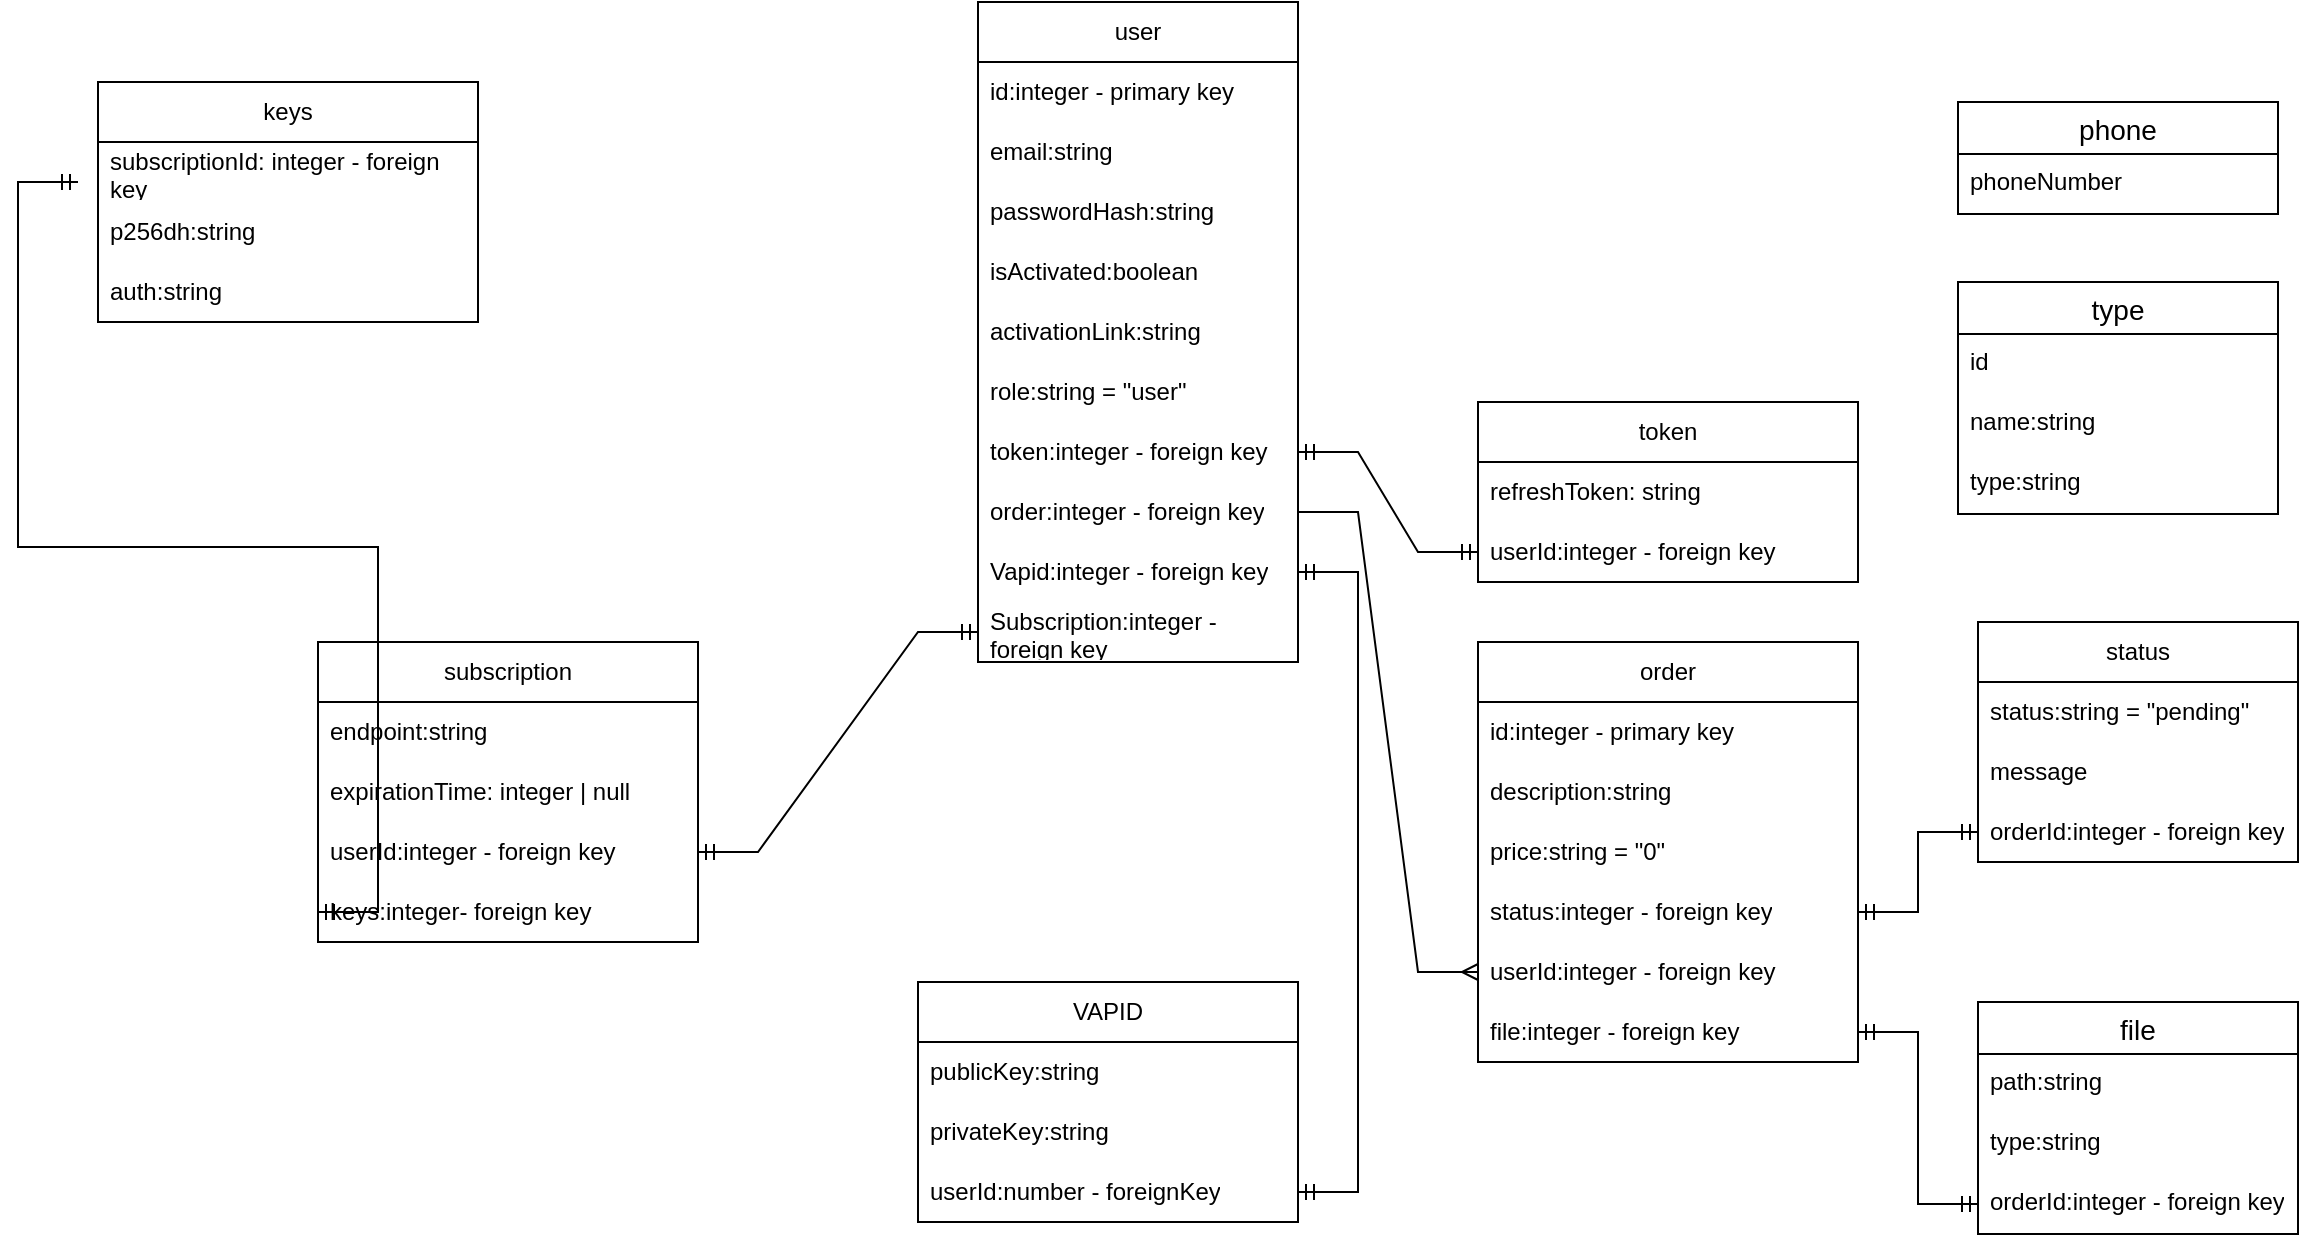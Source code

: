 <mxfile version="24.0.2" type="device">
  <diagram name="Страница — 1" id="gTdJSwfXzqmXzZ21ZI_9">
    <mxGraphModel dx="2514" dy="878" grid="1" gridSize="10" guides="1" tooltips="1" connect="1" arrows="1" fold="1" page="1" pageScale="1" pageWidth="827" pageHeight="1169" math="0" shadow="0">
      <root>
        <mxCell id="0" />
        <mxCell id="1" parent="0" />
        <mxCell id="p7Kg5yoa8YTuLf5j8TlL-1" value="user" style="swimlane;fontStyle=0;childLayout=stackLayout;horizontal=1;startSize=30;horizontalStack=0;resizeParent=1;resizeParentMax=0;resizeLast=0;collapsible=1;marginBottom=0;whiteSpace=wrap;html=1;" parent="1" vertex="1">
          <mxGeometry x="140" y="90" width="160" height="330" as="geometry" />
        </mxCell>
        <mxCell id="p7Kg5yoa8YTuLf5j8TlL-2" value="id:integer - primary key" style="text;strokeColor=none;fillColor=none;align=left;verticalAlign=middle;spacingLeft=4;spacingRight=4;overflow=hidden;points=[[0,0.5],[1,0.5]];portConstraint=eastwest;rotatable=0;whiteSpace=wrap;html=1;" parent="p7Kg5yoa8YTuLf5j8TlL-1" vertex="1">
          <mxGeometry y="30" width="160" height="30" as="geometry" />
        </mxCell>
        <mxCell id="p7Kg5yoa8YTuLf5j8TlL-3" value="email:string" style="text;strokeColor=none;fillColor=none;align=left;verticalAlign=middle;spacingLeft=4;spacingRight=4;overflow=hidden;points=[[0,0.5],[1,0.5]];portConstraint=eastwest;rotatable=0;whiteSpace=wrap;html=1;" parent="p7Kg5yoa8YTuLf5j8TlL-1" vertex="1">
          <mxGeometry y="60" width="160" height="30" as="geometry" />
        </mxCell>
        <mxCell id="p7Kg5yoa8YTuLf5j8TlL-4" value="passwordHash:string" style="text;strokeColor=none;fillColor=none;align=left;verticalAlign=middle;spacingLeft=4;spacingRight=4;overflow=hidden;points=[[0,0.5],[1,0.5]];portConstraint=eastwest;rotatable=0;whiteSpace=wrap;html=1;" parent="p7Kg5yoa8YTuLf5j8TlL-1" vertex="1">
          <mxGeometry y="90" width="160" height="30" as="geometry" />
        </mxCell>
        <mxCell id="p7Kg5yoa8YTuLf5j8TlL-5" value="isActivated:boolean" style="text;strokeColor=none;fillColor=none;align=left;verticalAlign=middle;spacingLeft=4;spacingRight=4;overflow=hidden;points=[[0,0.5],[1,0.5]];portConstraint=eastwest;rotatable=0;whiteSpace=wrap;html=1;" parent="p7Kg5yoa8YTuLf5j8TlL-1" vertex="1">
          <mxGeometry y="120" width="160" height="30" as="geometry" />
        </mxCell>
        <mxCell id="p7Kg5yoa8YTuLf5j8TlL-6" value="activationLink:string" style="text;strokeColor=none;fillColor=none;align=left;verticalAlign=middle;spacingLeft=4;spacingRight=4;overflow=hidden;points=[[0,0.5],[1,0.5]];portConstraint=eastwest;rotatable=0;whiteSpace=wrap;html=1;" parent="p7Kg5yoa8YTuLf5j8TlL-1" vertex="1">
          <mxGeometry y="150" width="160" height="30" as="geometry" />
        </mxCell>
        <mxCell id="p7Kg5yoa8YTuLf5j8TlL-13" value="role:string = &quot;user&quot;" style="text;strokeColor=none;fillColor=none;align=left;verticalAlign=middle;spacingLeft=4;spacingRight=4;overflow=hidden;points=[[0,0.5],[1,0.5]];portConstraint=eastwest;rotatable=0;whiteSpace=wrap;html=1;" parent="p7Kg5yoa8YTuLf5j8TlL-1" vertex="1">
          <mxGeometry y="180" width="160" height="30" as="geometry" />
        </mxCell>
        <mxCell id="p7Kg5yoa8YTuLf5j8TlL-7" value="token:integer - foreign key" style="text;strokeColor=none;fillColor=none;align=left;verticalAlign=middle;spacingLeft=4;spacingRight=4;overflow=hidden;points=[[0,0.5],[1,0.5]];portConstraint=eastwest;rotatable=0;whiteSpace=wrap;html=1;" parent="p7Kg5yoa8YTuLf5j8TlL-1" vertex="1">
          <mxGeometry y="210" width="160" height="30" as="geometry" />
        </mxCell>
        <mxCell id="p7Kg5yoa8YTuLf5j8TlL-23" value="order:integer - foreign key" style="text;strokeColor=none;fillColor=none;align=left;verticalAlign=middle;spacingLeft=4;spacingRight=4;overflow=hidden;points=[[0,0.5],[1,0.5]];portConstraint=eastwest;rotatable=0;whiteSpace=wrap;html=1;" parent="p7Kg5yoa8YTuLf5j8TlL-1" vertex="1">
          <mxGeometry y="240" width="160" height="30" as="geometry" />
        </mxCell>
        <mxCell id="2ko2q5zaRerdm5F42M9j-7" value="Vapid:integer - foreign key" style="text;strokeColor=none;fillColor=none;align=left;verticalAlign=middle;spacingLeft=4;spacingRight=4;overflow=hidden;points=[[0,0.5],[1,0.5]];portConstraint=eastwest;rotatable=0;whiteSpace=wrap;html=1;" vertex="1" parent="p7Kg5yoa8YTuLf5j8TlL-1">
          <mxGeometry y="270" width="160" height="30" as="geometry" />
        </mxCell>
        <mxCell id="2ko2q5zaRerdm5F42M9j-14" value="Subscription:integer - foreign key" style="text;strokeColor=none;fillColor=none;align=left;verticalAlign=middle;spacingLeft=4;spacingRight=4;overflow=hidden;points=[[0,0.5],[1,0.5]];portConstraint=eastwest;rotatable=0;whiteSpace=wrap;html=1;" vertex="1" parent="p7Kg5yoa8YTuLf5j8TlL-1">
          <mxGeometry y="300" width="160" height="30" as="geometry" />
        </mxCell>
        <mxCell id="p7Kg5yoa8YTuLf5j8TlL-8" value="token" style="swimlane;fontStyle=0;childLayout=stackLayout;horizontal=1;startSize=30;horizontalStack=0;resizeParent=1;resizeParentMax=0;resizeLast=0;collapsible=1;marginBottom=0;whiteSpace=wrap;html=1;" parent="1" vertex="1">
          <mxGeometry x="390" y="290" width="190" height="90" as="geometry" />
        </mxCell>
        <mxCell id="p7Kg5yoa8YTuLf5j8TlL-9" value="refreshToken: string" style="text;strokeColor=none;fillColor=none;align=left;verticalAlign=middle;spacingLeft=4;spacingRight=4;overflow=hidden;points=[[0,0.5],[1,0.5]];portConstraint=eastwest;rotatable=0;whiteSpace=wrap;html=1;" parent="p7Kg5yoa8YTuLf5j8TlL-8" vertex="1">
          <mxGeometry y="30" width="190" height="30" as="geometry" />
        </mxCell>
        <mxCell id="p7Kg5yoa8YTuLf5j8TlL-10" value="userId:integer - foreign key" style="text;strokeColor=none;fillColor=none;align=left;verticalAlign=middle;spacingLeft=4;spacingRight=4;overflow=hidden;points=[[0,0.5],[1,0.5]];portConstraint=eastwest;rotatable=0;whiteSpace=wrap;html=1;" parent="p7Kg5yoa8YTuLf5j8TlL-8" vertex="1">
          <mxGeometry y="60" width="190" height="30" as="geometry" />
        </mxCell>
        <mxCell id="p7Kg5yoa8YTuLf5j8TlL-12" value="" style="edgeStyle=entityRelationEdgeStyle;fontSize=12;html=1;endArrow=ERmandOne;startArrow=ERmandOne;rounded=0;exitX=1;exitY=0.5;exitDx=0;exitDy=0;entryX=0;entryY=0.5;entryDx=0;entryDy=0;" parent="1" source="p7Kg5yoa8YTuLf5j8TlL-7" target="p7Kg5yoa8YTuLf5j8TlL-10" edge="1">
          <mxGeometry width="100" height="100" relative="1" as="geometry">
            <mxPoint x="250" y="460" as="sourcePoint" />
            <mxPoint x="350" y="360" as="targetPoint" />
          </mxGeometry>
        </mxCell>
        <mxCell id="p7Kg5yoa8YTuLf5j8TlL-14" value="order" style="swimlane;fontStyle=0;childLayout=stackLayout;horizontal=1;startSize=30;horizontalStack=0;resizeParent=1;resizeParentMax=0;resizeLast=0;collapsible=1;marginBottom=0;whiteSpace=wrap;html=1;" parent="1" vertex="1">
          <mxGeometry x="390" y="410" width="190" height="210" as="geometry" />
        </mxCell>
        <mxCell id="p7Kg5yoa8YTuLf5j8TlL-16" value="id:integer - primary key" style="text;strokeColor=none;fillColor=none;align=left;verticalAlign=middle;spacingLeft=4;spacingRight=4;overflow=hidden;points=[[0,0.5],[1,0.5]];portConstraint=eastwest;rotatable=0;whiteSpace=wrap;html=1;" parent="p7Kg5yoa8YTuLf5j8TlL-14" vertex="1">
          <mxGeometry y="30" width="190" height="30" as="geometry" />
        </mxCell>
        <mxCell id="p7Kg5yoa8YTuLf5j8TlL-20" value="description:string" style="text;strokeColor=none;fillColor=none;align=left;verticalAlign=middle;spacingLeft=4;spacingRight=4;overflow=hidden;points=[[0,0.5],[1,0.5]];portConstraint=eastwest;rotatable=0;whiteSpace=wrap;html=1;" parent="p7Kg5yoa8YTuLf5j8TlL-14" vertex="1">
          <mxGeometry y="60" width="190" height="30" as="geometry" />
        </mxCell>
        <mxCell id="p7Kg5yoa8YTuLf5j8TlL-18" value="price:string = &quot;0&quot;" style="text;strokeColor=none;fillColor=none;align=left;verticalAlign=middle;spacingLeft=4;spacingRight=4;overflow=hidden;points=[[0,0.5],[1,0.5]];portConstraint=eastwest;rotatable=0;whiteSpace=wrap;html=1;" parent="p7Kg5yoa8YTuLf5j8TlL-14" vertex="1">
          <mxGeometry y="90" width="190" height="30" as="geometry" />
        </mxCell>
        <mxCell id="p7Kg5yoa8YTuLf5j8TlL-19" value="status:integer - foreign key" style="text;strokeColor=none;fillColor=none;align=left;verticalAlign=middle;spacingLeft=4;spacingRight=4;overflow=hidden;points=[[0,0.5],[1,0.5]];portConstraint=eastwest;rotatable=0;whiteSpace=wrap;html=1;" parent="p7Kg5yoa8YTuLf5j8TlL-14" vertex="1">
          <mxGeometry y="120" width="190" height="30" as="geometry" />
        </mxCell>
        <mxCell id="p7Kg5yoa8YTuLf5j8TlL-22" value="userId:integer - foreign key" style="text;strokeColor=none;fillColor=none;align=left;verticalAlign=middle;spacingLeft=4;spacingRight=4;overflow=hidden;points=[[0,0.5],[1,0.5]];portConstraint=eastwest;rotatable=0;whiteSpace=wrap;html=1;" parent="p7Kg5yoa8YTuLf5j8TlL-14" vertex="1">
          <mxGeometry y="150" width="190" height="30" as="geometry" />
        </mxCell>
        <mxCell id="p7Kg5yoa8YTuLf5j8TlL-31" value="file:integer - foreign key" style="text;strokeColor=none;fillColor=none;align=left;verticalAlign=middle;spacingLeft=4;spacingRight=4;overflow=hidden;points=[[0,0.5],[1,0.5]];portConstraint=eastwest;rotatable=0;whiteSpace=wrap;html=1;" parent="p7Kg5yoa8YTuLf5j8TlL-14" vertex="1">
          <mxGeometry y="180" width="190" height="30" as="geometry" />
        </mxCell>
        <mxCell id="p7Kg5yoa8YTuLf5j8TlL-24" value="" style="edgeStyle=entityRelationEdgeStyle;fontSize=12;html=1;endArrow=ERmany;rounded=0;exitX=1;exitY=0.5;exitDx=0;exitDy=0;entryX=0;entryY=0.5;entryDx=0;entryDy=0;" parent="1" source="p7Kg5yoa8YTuLf5j8TlL-23" target="p7Kg5yoa8YTuLf5j8TlL-22" edge="1">
          <mxGeometry width="100" height="100" relative="1" as="geometry">
            <mxPoint x="10" y="510" as="sourcePoint" />
            <mxPoint x="410" y="530" as="targetPoint" />
          </mxGeometry>
        </mxCell>
        <mxCell id="p7Kg5yoa8YTuLf5j8TlL-25" value="file" style="swimlane;fontStyle=0;childLayout=stackLayout;horizontal=1;startSize=26;horizontalStack=0;resizeParent=1;resizeParentMax=0;resizeLast=0;collapsible=1;marginBottom=0;align=center;fontSize=14;" parent="1" vertex="1">
          <mxGeometry x="640" y="590" width="160" height="116" as="geometry" />
        </mxCell>
        <mxCell id="p7Kg5yoa8YTuLf5j8TlL-27" value="path:string" style="text;strokeColor=none;fillColor=none;spacingLeft=4;spacingRight=4;overflow=hidden;rotatable=0;points=[[0,0.5],[1,0.5]];portConstraint=eastwest;fontSize=12;whiteSpace=wrap;html=1;" parent="p7Kg5yoa8YTuLf5j8TlL-25" vertex="1">
          <mxGeometry y="26" width="160" height="30" as="geometry" />
        </mxCell>
        <mxCell id="p7Kg5yoa8YTuLf5j8TlL-28" value="type:string" style="text;strokeColor=none;fillColor=none;spacingLeft=4;spacingRight=4;overflow=hidden;rotatable=0;points=[[0,0.5],[1,0.5]];portConstraint=eastwest;fontSize=12;whiteSpace=wrap;html=1;" parent="p7Kg5yoa8YTuLf5j8TlL-25" vertex="1">
          <mxGeometry y="56" width="160" height="30" as="geometry" />
        </mxCell>
        <mxCell id="p7Kg5yoa8YTuLf5j8TlL-30" value="orderId:integer - foreign key" style="text;strokeColor=none;fillColor=none;spacingLeft=4;spacingRight=4;overflow=hidden;rotatable=0;points=[[0,0.5],[1,0.5]];portConstraint=eastwest;fontSize=12;whiteSpace=wrap;html=1;" parent="p7Kg5yoa8YTuLf5j8TlL-25" vertex="1">
          <mxGeometry y="86" width="160" height="30" as="geometry" />
        </mxCell>
        <mxCell id="p7Kg5yoa8YTuLf5j8TlL-32" value="" style="edgeStyle=entityRelationEdgeStyle;fontSize=12;html=1;endArrow=ERmandOne;startArrow=ERmandOne;rounded=0;exitX=1;exitY=0.5;exitDx=0;exitDy=0;entryX=0;entryY=0.5;entryDx=0;entryDy=0;" parent="1" source="p7Kg5yoa8YTuLf5j8TlL-31" target="p7Kg5yoa8YTuLf5j8TlL-30" edge="1">
          <mxGeometry width="100" height="100" relative="1" as="geometry">
            <mxPoint x="610" y="620" as="sourcePoint" />
            <mxPoint x="710" y="620" as="targetPoint" />
          </mxGeometry>
        </mxCell>
        <mxCell id="p7Kg5yoa8YTuLf5j8TlL-33" value="type" style="swimlane;fontStyle=0;childLayout=stackLayout;horizontal=1;startSize=26;horizontalStack=0;resizeParent=1;resizeParentMax=0;resizeLast=0;collapsible=1;marginBottom=0;align=center;fontSize=14;" parent="1" vertex="1">
          <mxGeometry x="630" y="230" width="160" height="116" as="geometry" />
        </mxCell>
        <mxCell id="p7Kg5yoa8YTuLf5j8TlL-34" value="id" style="text;strokeColor=none;fillColor=none;spacingLeft=4;spacingRight=4;overflow=hidden;rotatable=0;points=[[0,0.5],[1,0.5]];portConstraint=eastwest;fontSize=12;whiteSpace=wrap;html=1;" parent="p7Kg5yoa8YTuLf5j8TlL-33" vertex="1">
          <mxGeometry y="26" width="160" height="30" as="geometry" />
        </mxCell>
        <mxCell id="p7Kg5yoa8YTuLf5j8TlL-35" value="name:string" style="text;strokeColor=none;fillColor=none;spacingLeft=4;spacingRight=4;overflow=hidden;rotatable=0;points=[[0,0.5],[1,0.5]];portConstraint=eastwest;fontSize=12;whiteSpace=wrap;html=1;" parent="p7Kg5yoa8YTuLf5j8TlL-33" vertex="1">
          <mxGeometry y="56" width="160" height="30" as="geometry" />
        </mxCell>
        <mxCell id="GCnJyafbSZFMvFpCKdRQ-7" value="type:string" style="text;strokeColor=none;fillColor=none;spacingLeft=4;spacingRight=4;overflow=hidden;rotatable=0;points=[[0,0.5],[1,0.5]];portConstraint=eastwest;fontSize=12;whiteSpace=wrap;html=1;" parent="p7Kg5yoa8YTuLf5j8TlL-33" vertex="1">
          <mxGeometry y="86" width="160" height="30" as="geometry" />
        </mxCell>
        <mxCell id="p7Kg5yoa8YTuLf5j8TlL-37" value="phone" style="swimlane;fontStyle=0;childLayout=stackLayout;horizontal=1;startSize=26;horizontalStack=0;resizeParent=1;resizeParentMax=0;resizeLast=0;collapsible=1;marginBottom=0;align=center;fontSize=14;" parent="1" vertex="1">
          <mxGeometry x="630" y="140" width="160" height="56" as="geometry" />
        </mxCell>
        <mxCell id="p7Kg5yoa8YTuLf5j8TlL-38" value="phoneNumber" style="text;strokeColor=none;fillColor=none;spacingLeft=4;spacingRight=4;overflow=hidden;rotatable=0;points=[[0,0.5],[1,0.5]];portConstraint=eastwest;fontSize=12;whiteSpace=wrap;html=1;" parent="p7Kg5yoa8YTuLf5j8TlL-37" vertex="1">
          <mxGeometry y="26" width="160" height="30" as="geometry" />
        </mxCell>
        <mxCell id="GCnJyafbSZFMvFpCKdRQ-1" value="status" style="swimlane;fontStyle=0;childLayout=stackLayout;horizontal=1;startSize=30;horizontalStack=0;resizeParent=1;resizeParentMax=0;resizeLast=0;collapsible=1;marginBottom=0;whiteSpace=wrap;html=1;" parent="1" vertex="1">
          <mxGeometry x="640" y="400" width="160" height="120" as="geometry" />
        </mxCell>
        <mxCell id="GCnJyafbSZFMvFpCKdRQ-2" value="status:string = &quot;pending&quot;" style="text;strokeColor=none;fillColor=none;align=left;verticalAlign=middle;spacingLeft=4;spacingRight=4;overflow=hidden;points=[[0,0.5],[1,0.5]];portConstraint=eastwest;rotatable=0;whiteSpace=wrap;html=1;" parent="GCnJyafbSZFMvFpCKdRQ-1" vertex="1">
          <mxGeometry y="30" width="160" height="30" as="geometry" />
        </mxCell>
        <mxCell id="GCnJyafbSZFMvFpCKdRQ-3" value="message" style="text;strokeColor=none;fillColor=none;align=left;verticalAlign=middle;spacingLeft=4;spacingRight=4;overflow=hidden;points=[[0,0.5],[1,0.5]];portConstraint=eastwest;rotatable=0;whiteSpace=wrap;html=1;" parent="GCnJyafbSZFMvFpCKdRQ-1" vertex="1">
          <mxGeometry y="60" width="160" height="30" as="geometry" />
        </mxCell>
        <mxCell id="GCnJyafbSZFMvFpCKdRQ-6" value="orderId:integer - foreign key" style="text;strokeColor=none;fillColor=none;align=left;verticalAlign=middle;spacingLeft=4;spacingRight=4;overflow=hidden;points=[[0,0.5],[1,0.5]];portConstraint=eastwest;rotatable=0;whiteSpace=wrap;html=1;" parent="GCnJyafbSZFMvFpCKdRQ-1" vertex="1">
          <mxGeometry y="90" width="160" height="30" as="geometry" />
        </mxCell>
        <mxCell id="GCnJyafbSZFMvFpCKdRQ-5" value="" style="edgeStyle=entityRelationEdgeStyle;fontSize=12;html=1;endArrow=ERmandOne;startArrow=ERmandOne;rounded=0;exitX=0;exitY=0.5;exitDx=0;exitDy=0;entryX=1;entryY=0.5;entryDx=0;entryDy=0;" parent="1" source="GCnJyafbSZFMvFpCKdRQ-6" target="p7Kg5yoa8YTuLf5j8TlL-19" edge="1">
          <mxGeometry width="100" height="100" relative="1" as="geometry">
            <mxPoint x="310" y="690" as="sourcePoint" />
            <mxPoint x="410" y="690" as="targetPoint" />
          </mxGeometry>
        </mxCell>
        <mxCell id="2ko2q5zaRerdm5F42M9j-1" value="VAPID" style="swimlane;fontStyle=0;childLayout=stackLayout;horizontal=1;startSize=30;horizontalStack=0;resizeParent=1;resizeParentMax=0;resizeLast=0;collapsible=1;marginBottom=0;whiteSpace=wrap;html=1;" vertex="1" parent="1">
          <mxGeometry x="110" y="580" width="190" height="120" as="geometry" />
        </mxCell>
        <mxCell id="2ko2q5zaRerdm5F42M9j-2" value="publicKey:string" style="text;strokeColor=none;fillColor=none;align=left;verticalAlign=middle;spacingLeft=4;spacingRight=4;overflow=hidden;points=[[0,0.5],[1,0.5]];portConstraint=eastwest;rotatable=0;whiteSpace=wrap;html=1;" vertex="1" parent="2ko2q5zaRerdm5F42M9j-1">
          <mxGeometry y="30" width="190" height="30" as="geometry" />
        </mxCell>
        <mxCell id="2ko2q5zaRerdm5F42M9j-3" value="privateKey:string" style="text;strokeColor=none;fillColor=none;align=left;verticalAlign=middle;spacingLeft=4;spacingRight=4;overflow=hidden;points=[[0,0.5],[1,0.5]];portConstraint=eastwest;rotatable=0;whiteSpace=wrap;html=1;" vertex="1" parent="2ko2q5zaRerdm5F42M9j-1">
          <mxGeometry y="60" width="190" height="30" as="geometry" />
        </mxCell>
        <mxCell id="2ko2q5zaRerdm5F42M9j-5" value="userId:number - foreignKey" style="text;strokeColor=none;fillColor=none;align=left;verticalAlign=middle;spacingLeft=4;spacingRight=4;overflow=hidden;points=[[0,0.5],[1,0.5]];portConstraint=eastwest;rotatable=0;whiteSpace=wrap;html=1;" vertex="1" parent="2ko2q5zaRerdm5F42M9j-1">
          <mxGeometry y="90" width="190" height="30" as="geometry" />
        </mxCell>
        <mxCell id="2ko2q5zaRerdm5F42M9j-8" value="" style="edgeStyle=entityRelationEdgeStyle;fontSize=12;html=1;endArrow=ERmandOne;startArrow=ERmandOne;rounded=0;" edge="1" parent="1" source="2ko2q5zaRerdm5F42M9j-5" target="2ko2q5zaRerdm5F42M9j-7">
          <mxGeometry width="100" height="100" relative="1" as="geometry">
            <mxPoint x="280" y="620" as="sourcePoint" />
            <mxPoint x="370" y="670" as="targetPoint" />
          </mxGeometry>
        </mxCell>
        <mxCell id="2ko2q5zaRerdm5F42M9j-9" value="subscription" style="swimlane;fontStyle=0;childLayout=stackLayout;horizontal=1;startSize=30;horizontalStack=0;resizeParent=1;resizeParentMax=0;resizeLast=0;collapsible=1;marginBottom=0;whiteSpace=wrap;html=1;" vertex="1" parent="1">
          <mxGeometry x="-190" y="410" width="190" height="150" as="geometry" />
        </mxCell>
        <mxCell id="2ko2q5zaRerdm5F42M9j-10" value="endpoint:string" style="text;strokeColor=none;fillColor=none;align=left;verticalAlign=middle;spacingLeft=4;spacingRight=4;overflow=hidden;points=[[0,0.5],[1,0.5]];portConstraint=eastwest;rotatable=0;whiteSpace=wrap;html=1;" vertex="1" parent="2ko2q5zaRerdm5F42M9j-9">
          <mxGeometry y="30" width="190" height="30" as="geometry" />
        </mxCell>
        <mxCell id="2ko2q5zaRerdm5F42M9j-11" value="expirationTime: integer | null" style="text;strokeColor=none;fillColor=none;align=left;verticalAlign=middle;spacingLeft=4;spacingRight=4;overflow=hidden;points=[[0,0.5],[1,0.5]];portConstraint=eastwest;rotatable=0;whiteSpace=wrap;html=1;" vertex="1" parent="2ko2q5zaRerdm5F42M9j-9">
          <mxGeometry y="60" width="190" height="30" as="geometry" />
        </mxCell>
        <mxCell id="2ko2q5zaRerdm5F42M9j-12" value="userId:integer - foreign key" style="text;strokeColor=none;fillColor=none;align=left;verticalAlign=middle;spacingLeft=4;spacingRight=4;overflow=hidden;points=[[0,0.5],[1,0.5]];portConstraint=eastwest;rotatable=0;whiteSpace=wrap;html=1;" vertex="1" parent="2ko2q5zaRerdm5F42M9j-9">
          <mxGeometry y="90" width="190" height="30" as="geometry" />
        </mxCell>
        <mxCell id="2ko2q5zaRerdm5F42M9j-19" value="keys:integer- foreign key" style="text;strokeColor=none;fillColor=none;align=left;verticalAlign=middle;spacingLeft=4;spacingRight=4;overflow=hidden;points=[[0,0.5],[1,0.5]];portConstraint=eastwest;rotatable=0;whiteSpace=wrap;html=1;" vertex="1" parent="2ko2q5zaRerdm5F42M9j-9">
          <mxGeometry y="120" width="190" height="30" as="geometry" />
        </mxCell>
        <mxCell id="2ko2q5zaRerdm5F42M9j-13" value="" style="edgeStyle=entityRelationEdgeStyle;fontSize=12;html=1;endArrow=ERmandOne;startArrow=ERmandOne;rounded=0;exitX=1;exitY=0.5;exitDx=0;exitDy=0;entryX=0;entryY=0.5;entryDx=0;entryDy=0;" edge="1" parent="1" source="2ko2q5zaRerdm5F42M9j-12" target="2ko2q5zaRerdm5F42M9j-14">
          <mxGeometry width="100" height="100" relative="1" as="geometry">
            <mxPoint x="70" y="400" as="sourcePoint" />
            <mxPoint x="110" y="350" as="targetPoint" />
            <Array as="points">
              <mxPoint x="130" y="435" />
            </Array>
          </mxGeometry>
        </mxCell>
        <mxCell id="2ko2q5zaRerdm5F42M9j-15" value="keys" style="swimlane;fontStyle=0;childLayout=stackLayout;horizontal=1;startSize=30;horizontalStack=0;resizeParent=1;resizeParentMax=0;resizeLast=0;collapsible=1;marginBottom=0;whiteSpace=wrap;html=1;" vertex="1" parent="1">
          <mxGeometry x="-300" y="130" width="190" height="120" as="geometry" />
        </mxCell>
        <mxCell id="2ko2q5zaRerdm5F42M9j-16" value="subscriptionId: integer - foreign key" style="text;strokeColor=none;fillColor=none;align=left;verticalAlign=middle;spacingLeft=4;spacingRight=4;overflow=hidden;points=[[0,0.5],[1,0.5]];portConstraint=eastwest;rotatable=0;whiteSpace=wrap;html=1;" vertex="1" parent="2ko2q5zaRerdm5F42M9j-15">
          <mxGeometry y="30" width="190" height="30" as="geometry" />
        </mxCell>
        <mxCell id="2ko2q5zaRerdm5F42M9j-17" value="p256dh:string" style="text;strokeColor=none;fillColor=none;align=left;verticalAlign=middle;spacingLeft=4;spacingRight=4;overflow=hidden;points=[[0,0.5],[1,0.5]];portConstraint=eastwest;rotatable=0;whiteSpace=wrap;html=1;" vertex="1" parent="2ko2q5zaRerdm5F42M9j-15">
          <mxGeometry y="60" width="190" height="30" as="geometry" />
        </mxCell>
        <mxCell id="2ko2q5zaRerdm5F42M9j-18" value="auth:string" style="text;strokeColor=none;fillColor=none;align=left;verticalAlign=middle;spacingLeft=4;spacingRight=4;overflow=hidden;points=[[0,0.5],[1,0.5]];portConstraint=eastwest;rotatable=0;whiteSpace=wrap;html=1;" vertex="1" parent="2ko2q5zaRerdm5F42M9j-15">
          <mxGeometry y="90" width="190" height="30" as="geometry" />
        </mxCell>
        <mxCell id="2ko2q5zaRerdm5F42M9j-20" value="" style="edgeStyle=entityRelationEdgeStyle;fontSize=12;html=1;endArrow=ERmandOne;startArrow=ERmandOne;rounded=0;exitX=0;exitY=0.5;exitDx=0;exitDy=0;" edge="1" parent="1" source="2ko2q5zaRerdm5F42M9j-19">
          <mxGeometry width="100" height="100" relative="1" as="geometry">
            <mxPoint x="-180" y="180" as="sourcePoint" />
            <mxPoint x="-310" y="180" as="targetPoint" />
            <Array as="points">
              <mxPoint x="-120" y="210" />
              <mxPoint x="-260" y="430" />
              <mxPoint x="-160" y="310" />
            </Array>
          </mxGeometry>
        </mxCell>
      </root>
    </mxGraphModel>
  </diagram>
</mxfile>
